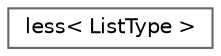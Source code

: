 digraph "Graphical Class Hierarchy"
{
 // LATEX_PDF_SIZE
  bgcolor="transparent";
  edge [fontname=Helvetica,fontsize=10,labelfontname=Helvetica,labelfontsize=10];
  node [fontname=Helvetica,fontsize=10,shape=box,height=0.2,width=0.4];
  rankdir="LR";
  Node0 [id="Node000000",label="less\< ListType \>",height=0.2,width=0.4,color="grey40", fillcolor="white", style="filled",URL="$structFoam_1_1ListOps_1_1less.html",tooltip=" "];
}
